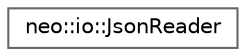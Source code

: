 digraph "Graphical Class Hierarchy"
{
 // LATEX_PDF_SIZE
  bgcolor="transparent";
  edge [fontname=Helvetica,fontsize=10,labelfontname=Helvetica,labelfontsize=10];
  node [fontname=Helvetica,fontsize=10,shape=box,height=0.2,width=0.4];
  rankdir="LR";
  Node0 [id="Node000000",label="neo::io::JsonReader",height=0.2,width=0.4,color="grey40", fillcolor="white", style="filled",URL="$classneo_1_1io_1_1_json_reader.html",tooltip="Reads primitive types and complex objects from a JSON value."];
}
